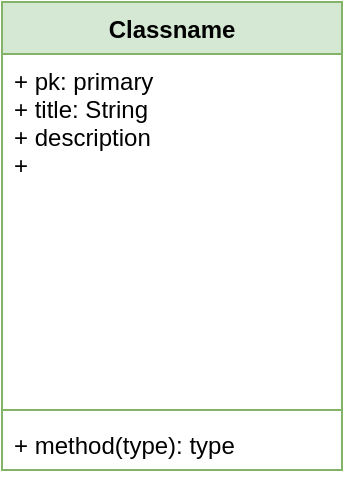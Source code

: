 <mxfile version="16.2.2" type="device"><diagram id="-DNJY02fUvfu9o0rtrbo" name="Page-1"><mxGraphModel dx="447" dy="451" grid="1" gridSize="10" guides="1" tooltips="1" connect="1" arrows="1" fold="1" page="1" pageScale="1" pageWidth="827" pageHeight="1169" math="0" shadow="0"><root><mxCell id="0"/><mxCell id="1" parent="0"/><mxCell id="F3qoQNKrE3aLYcDBPhfN-1" value="Classname" style="swimlane;fontStyle=1;align=center;verticalAlign=top;childLayout=stackLayout;horizontal=1;startSize=26;horizontalStack=0;resizeParent=1;resizeParentMax=0;resizeLast=0;collapsible=1;marginBottom=0;fillColor=#d5e8d4;strokeColor=#82b366;" vertex="1" parent="1"><mxGeometry x="320" y="360" width="170" height="234" as="geometry"/></mxCell><mxCell id="F3qoQNKrE3aLYcDBPhfN-2" value="+ pk: primary&#10;+ title: String&#10;+ description&#10;+ " style="text;strokeColor=none;fillColor=none;align=left;verticalAlign=top;spacingLeft=4;spacingRight=4;overflow=hidden;rotatable=0;points=[[0,0.5],[1,0.5]];portConstraint=eastwest;" vertex="1" parent="F3qoQNKrE3aLYcDBPhfN-1"><mxGeometry y="26" width="170" height="174" as="geometry"/></mxCell><mxCell id="F3qoQNKrE3aLYcDBPhfN-3" value="" style="line;strokeWidth=1;fillColor=#d5e8d4;align=left;verticalAlign=middle;spacingTop=-1;spacingLeft=3;spacingRight=3;rotatable=0;labelPosition=right;points=[];portConstraint=eastwest;strokeColor=#82b366;" vertex="1" parent="F3qoQNKrE3aLYcDBPhfN-1"><mxGeometry y="200" width="170" height="8" as="geometry"/></mxCell><mxCell id="F3qoQNKrE3aLYcDBPhfN-4" value="+ method(type): type" style="text;strokeColor=none;fillColor=none;align=left;verticalAlign=top;spacingLeft=4;spacingRight=4;overflow=hidden;rotatable=0;points=[[0,0.5],[1,0.5]];portConstraint=eastwest;" vertex="1" parent="F3qoQNKrE3aLYcDBPhfN-1"><mxGeometry y="208" width="170" height="26" as="geometry"/></mxCell></root></mxGraphModel></diagram></mxfile>